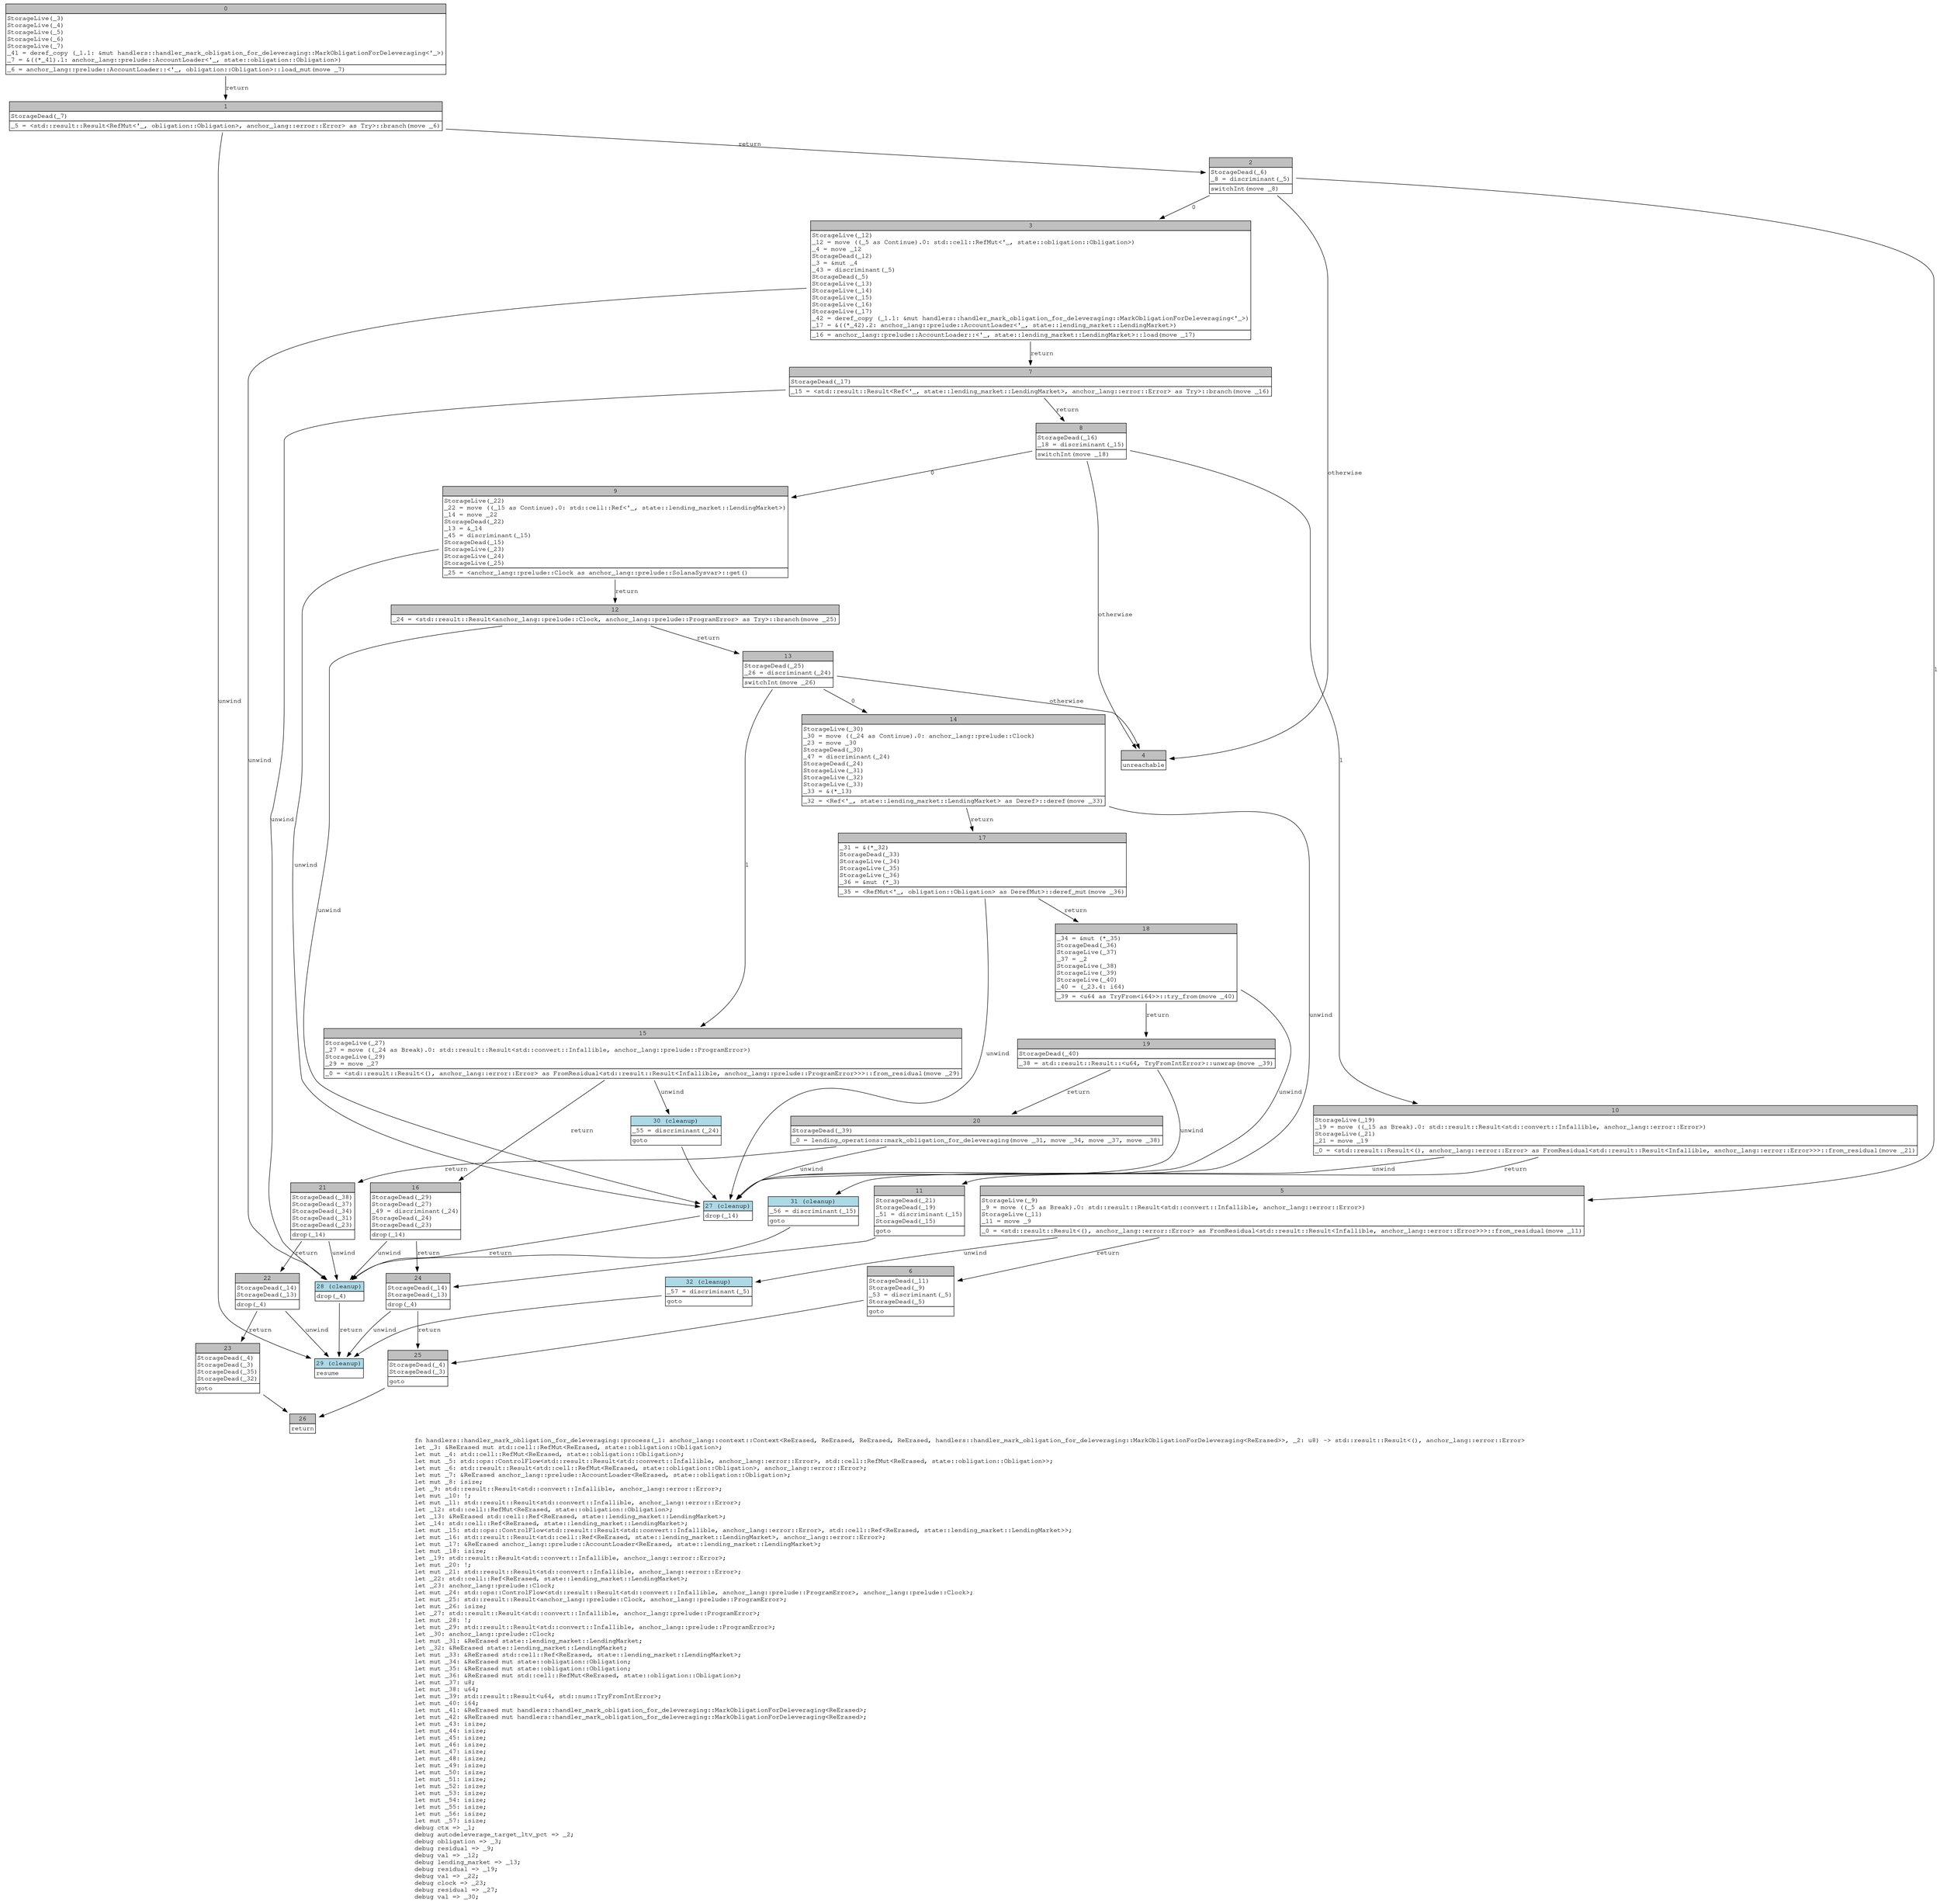 digraph Mir_0_425 {
    graph [fontname="Courier, monospace"];
    node [fontname="Courier, monospace"];
    edge [fontname="Courier, monospace"];
    label=<fn handlers::handler_mark_obligation_for_deleveraging::process(_1: anchor_lang::context::Context&lt;ReErased, ReErased, ReErased, ReErased, handlers::handler_mark_obligation_for_deleveraging::MarkObligationForDeleveraging&lt;ReErased&gt;&gt;, _2: u8) -&gt; std::result::Result&lt;(), anchor_lang::error::Error&gt;<br align="left"/>let _3: &amp;ReErased mut std::cell::RefMut&lt;ReErased, state::obligation::Obligation&gt;;<br align="left"/>let mut _4: std::cell::RefMut&lt;ReErased, state::obligation::Obligation&gt;;<br align="left"/>let mut _5: std::ops::ControlFlow&lt;std::result::Result&lt;std::convert::Infallible, anchor_lang::error::Error&gt;, std::cell::RefMut&lt;ReErased, state::obligation::Obligation&gt;&gt;;<br align="left"/>let mut _6: std::result::Result&lt;std::cell::RefMut&lt;ReErased, state::obligation::Obligation&gt;, anchor_lang::error::Error&gt;;<br align="left"/>let mut _7: &amp;ReErased anchor_lang::prelude::AccountLoader&lt;ReErased, state::obligation::Obligation&gt;;<br align="left"/>let mut _8: isize;<br align="left"/>let _9: std::result::Result&lt;std::convert::Infallible, anchor_lang::error::Error&gt;;<br align="left"/>let mut _10: !;<br align="left"/>let mut _11: std::result::Result&lt;std::convert::Infallible, anchor_lang::error::Error&gt;;<br align="left"/>let _12: std::cell::RefMut&lt;ReErased, state::obligation::Obligation&gt;;<br align="left"/>let _13: &amp;ReErased std::cell::Ref&lt;ReErased, state::lending_market::LendingMarket&gt;;<br align="left"/>let _14: std::cell::Ref&lt;ReErased, state::lending_market::LendingMarket&gt;;<br align="left"/>let mut _15: std::ops::ControlFlow&lt;std::result::Result&lt;std::convert::Infallible, anchor_lang::error::Error&gt;, std::cell::Ref&lt;ReErased, state::lending_market::LendingMarket&gt;&gt;;<br align="left"/>let mut _16: std::result::Result&lt;std::cell::Ref&lt;ReErased, state::lending_market::LendingMarket&gt;, anchor_lang::error::Error&gt;;<br align="left"/>let mut _17: &amp;ReErased anchor_lang::prelude::AccountLoader&lt;ReErased, state::lending_market::LendingMarket&gt;;<br align="left"/>let mut _18: isize;<br align="left"/>let _19: std::result::Result&lt;std::convert::Infallible, anchor_lang::error::Error&gt;;<br align="left"/>let mut _20: !;<br align="left"/>let mut _21: std::result::Result&lt;std::convert::Infallible, anchor_lang::error::Error&gt;;<br align="left"/>let _22: std::cell::Ref&lt;ReErased, state::lending_market::LendingMarket&gt;;<br align="left"/>let _23: anchor_lang::prelude::Clock;<br align="left"/>let mut _24: std::ops::ControlFlow&lt;std::result::Result&lt;std::convert::Infallible, anchor_lang::prelude::ProgramError&gt;, anchor_lang::prelude::Clock&gt;;<br align="left"/>let mut _25: std::result::Result&lt;anchor_lang::prelude::Clock, anchor_lang::prelude::ProgramError&gt;;<br align="left"/>let mut _26: isize;<br align="left"/>let _27: std::result::Result&lt;std::convert::Infallible, anchor_lang::prelude::ProgramError&gt;;<br align="left"/>let mut _28: !;<br align="left"/>let mut _29: std::result::Result&lt;std::convert::Infallible, anchor_lang::prelude::ProgramError&gt;;<br align="left"/>let _30: anchor_lang::prelude::Clock;<br align="left"/>let mut _31: &amp;ReErased state::lending_market::LendingMarket;<br align="left"/>let _32: &amp;ReErased state::lending_market::LendingMarket;<br align="left"/>let mut _33: &amp;ReErased std::cell::Ref&lt;ReErased, state::lending_market::LendingMarket&gt;;<br align="left"/>let mut _34: &amp;ReErased mut state::obligation::Obligation;<br align="left"/>let mut _35: &amp;ReErased mut state::obligation::Obligation;<br align="left"/>let mut _36: &amp;ReErased mut std::cell::RefMut&lt;ReErased, state::obligation::Obligation&gt;;<br align="left"/>let mut _37: u8;<br align="left"/>let mut _38: u64;<br align="left"/>let mut _39: std::result::Result&lt;u64, std::num::TryFromIntError&gt;;<br align="left"/>let mut _40: i64;<br align="left"/>let mut _41: &amp;ReErased mut handlers::handler_mark_obligation_for_deleveraging::MarkObligationForDeleveraging&lt;ReErased&gt;;<br align="left"/>let mut _42: &amp;ReErased mut handlers::handler_mark_obligation_for_deleveraging::MarkObligationForDeleveraging&lt;ReErased&gt;;<br align="left"/>let mut _43: isize;<br align="left"/>let mut _44: isize;<br align="left"/>let mut _45: isize;<br align="left"/>let mut _46: isize;<br align="left"/>let mut _47: isize;<br align="left"/>let mut _48: isize;<br align="left"/>let mut _49: isize;<br align="left"/>let mut _50: isize;<br align="left"/>let mut _51: isize;<br align="left"/>let mut _52: isize;<br align="left"/>let mut _53: isize;<br align="left"/>let mut _54: isize;<br align="left"/>let mut _55: isize;<br align="left"/>let mut _56: isize;<br align="left"/>let mut _57: isize;<br align="left"/>debug ctx =&gt; _1;<br align="left"/>debug autodeleverage_target_ltv_pct =&gt; _2;<br align="left"/>debug obligation =&gt; _3;<br align="left"/>debug residual =&gt; _9;<br align="left"/>debug val =&gt; _12;<br align="left"/>debug lending_market =&gt; _13;<br align="left"/>debug residual =&gt; _19;<br align="left"/>debug val =&gt; _22;<br align="left"/>debug clock =&gt; _23;<br align="left"/>debug residual =&gt; _27;<br align="left"/>debug val =&gt; _30;<br align="left"/>>;
    bb0__0_425 [shape="none", label=<<table border="0" cellborder="1" cellspacing="0"><tr><td bgcolor="gray" align="center" colspan="1">0</td></tr><tr><td align="left" balign="left">StorageLive(_3)<br/>StorageLive(_4)<br/>StorageLive(_5)<br/>StorageLive(_6)<br/>StorageLive(_7)<br/>_41 = deref_copy (_1.1: &amp;mut handlers::handler_mark_obligation_for_deleveraging::MarkObligationForDeleveraging&lt;'_&gt;)<br/>_7 = &amp;((*_41).1: anchor_lang::prelude::AccountLoader&lt;'_, state::obligation::Obligation&gt;)<br/></td></tr><tr><td align="left">_6 = anchor_lang::prelude::AccountLoader::&lt;'_, obligation::Obligation&gt;::load_mut(move _7)</td></tr></table>>];
    bb1__0_425 [shape="none", label=<<table border="0" cellborder="1" cellspacing="0"><tr><td bgcolor="gray" align="center" colspan="1">1</td></tr><tr><td align="left" balign="left">StorageDead(_7)<br/></td></tr><tr><td align="left">_5 = &lt;std::result::Result&lt;RefMut&lt;'_, obligation::Obligation&gt;, anchor_lang::error::Error&gt; as Try&gt;::branch(move _6)</td></tr></table>>];
    bb2__0_425 [shape="none", label=<<table border="0" cellborder="1" cellspacing="0"><tr><td bgcolor="gray" align="center" colspan="1">2</td></tr><tr><td align="left" balign="left">StorageDead(_6)<br/>_8 = discriminant(_5)<br/></td></tr><tr><td align="left">switchInt(move _8)</td></tr></table>>];
    bb3__0_425 [shape="none", label=<<table border="0" cellborder="1" cellspacing="0"><tr><td bgcolor="gray" align="center" colspan="1">3</td></tr><tr><td align="left" balign="left">StorageLive(_12)<br/>_12 = move ((_5 as Continue).0: std::cell::RefMut&lt;'_, state::obligation::Obligation&gt;)<br/>_4 = move _12<br/>StorageDead(_12)<br/>_3 = &amp;mut _4<br/>_43 = discriminant(_5)<br/>StorageDead(_5)<br/>StorageLive(_13)<br/>StorageLive(_14)<br/>StorageLive(_15)<br/>StorageLive(_16)<br/>StorageLive(_17)<br/>_42 = deref_copy (_1.1: &amp;mut handlers::handler_mark_obligation_for_deleveraging::MarkObligationForDeleveraging&lt;'_&gt;)<br/>_17 = &amp;((*_42).2: anchor_lang::prelude::AccountLoader&lt;'_, state::lending_market::LendingMarket&gt;)<br/></td></tr><tr><td align="left">_16 = anchor_lang::prelude::AccountLoader::&lt;'_, state::lending_market::LendingMarket&gt;::load(move _17)</td></tr></table>>];
    bb4__0_425 [shape="none", label=<<table border="0" cellborder="1" cellspacing="0"><tr><td bgcolor="gray" align="center" colspan="1">4</td></tr><tr><td align="left">unreachable</td></tr></table>>];
    bb5__0_425 [shape="none", label=<<table border="0" cellborder="1" cellspacing="0"><tr><td bgcolor="gray" align="center" colspan="1">5</td></tr><tr><td align="left" balign="left">StorageLive(_9)<br/>_9 = move ((_5 as Break).0: std::result::Result&lt;std::convert::Infallible, anchor_lang::error::Error&gt;)<br/>StorageLive(_11)<br/>_11 = move _9<br/></td></tr><tr><td align="left">_0 = &lt;std::result::Result&lt;(), anchor_lang::error::Error&gt; as FromResidual&lt;std::result::Result&lt;Infallible, anchor_lang::error::Error&gt;&gt;&gt;::from_residual(move _11)</td></tr></table>>];
    bb6__0_425 [shape="none", label=<<table border="0" cellborder="1" cellspacing="0"><tr><td bgcolor="gray" align="center" colspan="1">6</td></tr><tr><td align="left" balign="left">StorageDead(_11)<br/>StorageDead(_9)<br/>_53 = discriminant(_5)<br/>StorageDead(_5)<br/></td></tr><tr><td align="left">goto</td></tr></table>>];
    bb7__0_425 [shape="none", label=<<table border="0" cellborder="1" cellspacing="0"><tr><td bgcolor="gray" align="center" colspan="1">7</td></tr><tr><td align="left" balign="left">StorageDead(_17)<br/></td></tr><tr><td align="left">_15 = &lt;std::result::Result&lt;Ref&lt;'_, state::lending_market::LendingMarket&gt;, anchor_lang::error::Error&gt; as Try&gt;::branch(move _16)</td></tr></table>>];
    bb8__0_425 [shape="none", label=<<table border="0" cellborder="1" cellspacing="0"><tr><td bgcolor="gray" align="center" colspan="1">8</td></tr><tr><td align="left" balign="left">StorageDead(_16)<br/>_18 = discriminant(_15)<br/></td></tr><tr><td align="left">switchInt(move _18)</td></tr></table>>];
    bb9__0_425 [shape="none", label=<<table border="0" cellborder="1" cellspacing="0"><tr><td bgcolor="gray" align="center" colspan="1">9</td></tr><tr><td align="left" balign="left">StorageLive(_22)<br/>_22 = move ((_15 as Continue).0: std::cell::Ref&lt;'_, state::lending_market::LendingMarket&gt;)<br/>_14 = move _22<br/>StorageDead(_22)<br/>_13 = &amp;_14<br/>_45 = discriminant(_15)<br/>StorageDead(_15)<br/>StorageLive(_23)<br/>StorageLive(_24)<br/>StorageLive(_25)<br/></td></tr><tr><td align="left">_25 = &lt;anchor_lang::prelude::Clock as anchor_lang::prelude::SolanaSysvar&gt;::get()</td></tr></table>>];
    bb10__0_425 [shape="none", label=<<table border="0" cellborder="1" cellspacing="0"><tr><td bgcolor="gray" align="center" colspan="1">10</td></tr><tr><td align="left" balign="left">StorageLive(_19)<br/>_19 = move ((_15 as Break).0: std::result::Result&lt;std::convert::Infallible, anchor_lang::error::Error&gt;)<br/>StorageLive(_21)<br/>_21 = move _19<br/></td></tr><tr><td align="left">_0 = &lt;std::result::Result&lt;(), anchor_lang::error::Error&gt; as FromResidual&lt;std::result::Result&lt;Infallible, anchor_lang::error::Error&gt;&gt;&gt;::from_residual(move _21)</td></tr></table>>];
    bb11__0_425 [shape="none", label=<<table border="0" cellborder="1" cellspacing="0"><tr><td bgcolor="gray" align="center" colspan="1">11</td></tr><tr><td align="left" balign="left">StorageDead(_21)<br/>StorageDead(_19)<br/>_51 = discriminant(_15)<br/>StorageDead(_15)<br/></td></tr><tr><td align="left">goto</td></tr></table>>];
    bb12__0_425 [shape="none", label=<<table border="0" cellborder="1" cellspacing="0"><tr><td bgcolor="gray" align="center" colspan="1">12</td></tr><tr><td align="left">_24 = &lt;std::result::Result&lt;anchor_lang::prelude::Clock, anchor_lang::prelude::ProgramError&gt; as Try&gt;::branch(move _25)</td></tr></table>>];
    bb13__0_425 [shape="none", label=<<table border="0" cellborder="1" cellspacing="0"><tr><td bgcolor="gray" align="center" colspan="1">13</td></tr><tr><td align="left" balign="left">StorageDead(_25)<br/>_26 = discriminant(_24)<br/></td></tr><tr><td align="left">switchInt(move _26)</td></tr></table>>];
    bb14__0_425 [shape="none", label=<<table border="0" cellborder="1" cellspacing="0"><tr><td bgcolor="gray" align="center" colspan="1">14</td></tr><tr><td align="left" balign="left">StorageLive(_30)<br/>_30 = move ((_24 as Continue).0: anchor_lang::prelude::Clock)<br/>_23 = move _30<br/>StorageDead(_30)<br/>_47 = discriminant(_24)<br/>StorageDead(_24)<br/>StorageLive(_31)<br/>StorageLive(_32)<br/>StorageLive(_33)<br/>_33 = &amp;(*_13)<br/></td></tr><tr><td align="left">_32 = &lt;Ref&lt;'_, state::lending_market::LendingMarket&gt; as Deref&gt;::deref(move _33)</td></tr></table>>];
    bb15__0_425 [shape="none", label=<<table border="0" cellborder="1" cellspacing="0"><tr><td bgcolor="gray" align="center" colspan="1">15</td></tr><tr><td align="left" balign="left">StorageLive(_27)<br/>_27 = move ((_24 as Break).0: std::result::Result&lt;std::convert::Infallible, anchor_lang::prelude::ProgramError&gt;)<br/>StorageLive(_29)<br/>_29 = move _27<br/></td></tr><tr><td align="left">_0 = &lt;std::result::Result&lt;(), anchor_lang::error::Error&gt; as FromResidual&lt;std::result::Result&lt;Infallible, anchor_lang::prelude::ProgramError&gt;&gt;&gt;::from_residual(move _29)</td></tr></table>>];
    bb16__0_425 [shape="none", label=<<table border="0" cellborder="1" cellspacing="0"><tr><td bgcolor="gray" align="center" colspan="1">16</td></tr><tr><td align="left" balign="left">StorageDead(_29)<br/>StorageDead(_27)<br/>_49 = discriminant(_24)<br/>StorageDead(_24)<br/>StorageDead(_23)<br/></td></tr><tr><td align="left">drop(_14)</td></tr></table>>];
    bb17__0_425 [shape="none", label=<<table border="0" cellborder="1" cellspacing="0"><tr><td bgcolor="gray" align="center" colspan="1">17</td></tr><tr><td align="left" balign="left">_31 = &amp;(*_32)<br/>StorageDead(_33)<br/>StorageLive(_34)<br/>StorageLive(_35)<br/>StorageLive(_36)<br/>_36 = &amp;mut (*_3)<br/></td></tr><tr><td align="left">_35 = &lt;RefMut&lt;'_, obligation::Obligation&gt; as DerefMut&gt;::deref_mut(move _36)</td></tr></table>>];
    bb18__0_425 [shape="none", label=<<table border="0" cellborder="1" cellspacing="0"><tr><td bgcolor="gray" align="center" colspan="1">18</td></tr><tr><td align="left" balign="left">_34 = &amp;mut (*_35)<br/>StorageDead(_36)<br/>StorageLive(_37)<br/>_37 = _2<br/>StorageLive(_38)<br/>StorageLive(_39)<br/>StorageLive(_40)<br/>_40 = (_23.4: i64)<br/></td></tr><tr><td align="left">_39 = &lt;u64 as TryFrom&lt;i64&gt;&gt;::try_from(move _40)</td></tr></table>>];
    bb19__0_425 [shape="none", label=<<table border="0" cellborder="1" cellspacing="0"><tr><td bgcolor="gray" align="center" colspan="1">19</td></tr><tr><td align="left" balign="left">StorageDead(_40)<br/></td></tr><tr><td align="left">_38 = std::result::Result::&lt;u64, TryFromIntError&gt;::unwrap(move _39)</td></tr></table>>];
    bb20__0_425 [shape="none", label=<<table border="0" cellborder="1" cellspacing="0"><tr><td bgcolor="gray" align="center" colspan="1">20</td></tr><tr><td align="left" balign="left">StorageDead(_39)<br/></td></tr><tr><td align="left">_0 = lending_operations::mark_obligation_for_deleveraging(move _31, move _34, move _37, move _38)</td></tr></table>>];
    bb21__0_425 [shape="none", label=<<table border="0" cellborder="1" cellspacing="0"><tr><td bgcolor="gray" align="center" colspan="1">21</td></tr><tr><td align="left" balign="left">StorageDead(_38)<br/>StorageDead(_37)<br/>StorageDead(_34)<br/>StorageDead(_31)<br/>StorageDead(_23)<br/></td></tr><tr><td align="left">drop(_14)</td></tr></table>>];
    bb22__0_425 [shape="none", label=<<table border="0" cellborder="1" cellspacing="0"><tr><td bgcolor="gray" align="center" colspan="1">22</td></tr><tr><td align="left" balign="left">StorageDead(_14)<br/>StorageDead(_13)<br/></td></tr><tr><td align="left">drop(_4)</td></tr></table>>];
    bb23__0_425 [shape="none", label=<<table border="0" cellborder="1" cellspacing="0"><tr><td bgcolor="gray" align="center" colspan="1">23</td></tr><tr><td align="left" balign="left">StorageDead(_4)<br/>StorageDead(_3)<br/>StorageDead(_35)<br/>StorageDead(_32)<br/></td></tr><tr><td align="left">goto</td></tr></table>>];
    bb24__0_425 [shape="none", label=<<table border="0" cellborder="1" cellspacing="0"><tr><td bgcolor="gray" align="center" colspan="1">24</td></tr><tr><td align="left" balign="left">StorageDead(_14)<br/>StorageDead(_13)<br/></td></tr><tr><td align="left">drop(_4)</td></tr></table>>];
    bb25__0_425 [shape="none", label=<<table border="0" cellborder="1" cellspacing="0"><tr><td bgcolor="gray" align="center" colspan="1">25</td></tr><tr><td align="left" balign="left">StorageDead(_4)<br/>StorageDead(_3)<br/></td></tr><tr><td align="left">goto</td></tr></table>>];
    bb26__0_425 [shape="none", label=<<table border="0" cellborder="1" cellspacing="0"><tr><td bgcolor="gray" align="center" colspan="1">26</td></tr><tr><td align="left">return</td></tr></table>>];
    bb27__0_425 [shape="none", label=<<table border="0" cellborder="1" cellspacing="0"><tr><td bgcolor="lightblue" align="center" colspan="1">27 (cleanup)</td></tr><tr><td align="left">drop(_14)</td></tr></table>>];
    bb28__0_425 [shape="none", label=<<table border="0" cellborder="1" cellspacing="0"><tr><td bgcolor="lightblue" align="center" colspan="1">28 (cleanup)</td></tr><tr><td align="left">drop(_4)</td></tr></table>>];
    bb29__0_425 [shape="none", label=<<table border="0" cellborder="1" cellspacing="0"><tr><td bgcolor="lightblue" align="center" colspan="1">29 (cleanup)</td></tr><tr><td align="left">resume</td></tr></table>>];
    bb30__0_425 [shape="none", label=<<table border="0" cellborder="1" cellspacing="0"><tr><td bgcolor="lightblue" align="center" colspan="1">30 (cleanup)</td></tr><tr><td align="left" balign="left">_55 = discriminant(_24)<br/></td></tr><tr><td align="left">goto</td></tr></table>>];
    bb31__0_425 [shape="none", label=<<table border="0" cellborder="1" cellspacing="0"><tr><td bgcolor="lightblue" align="center" colspan="1">31 (cleanup)</td></tr><tr><td align="left" balign="left">_56 = discriminant(_15)<br/></td></tr><tr><td align="left">goto</td></tr></table>>];
    bb32__0_425 [shape="none", label=<<table border="0" cellborder="1" cellspacing="0"><tr><td bgcolor="lightblue" align="center" colspan="1">32 (cleanup)</td></tr><tr><td align="left" balign="left">_57 = discriminant(_5)<br/></td></tr><tr><td align="left">goto</td></tr></table>>];
    bb0__0_425 -> bb1__0_425 [label="return"];
    bb1__0_425 -> bb2__0_425 [label="return"];
    bb1__0_425 -> bb29__0_425 [label="unwind"];
    bb2__0_425 -> bb3__0_425 [label="0"];
    bb2__0_425 -> bb5__0_425 [label="1"];
    bb2__0_425 -> bb4__0_425 [label="otherwise"];
    bb3__0_425 -> bb7__0_425 [label="return"];
    bb3__0_425 -> bb28__0_425 [label="unwind"];
    bb5__0_425 -> bb6__0_425 [label="return"];
    bb5__0_425 -> bb32__0_425 [label="unwind"];
    bb6__0_425 -> bb25__0_425 [label=""];
    bb7__0_425 -> bb8__0_425 [label="return"];
    bb7__0_425 -> bb28__0_425 [label="unwind"];
    bb8__0_425 -> bb9__0_425 [label="0"];
    bb8__0_425 -> bb10__0_425 [label="1"];
    bb8__0_425 -> bb4__0_425 [label="otherwise"];
    bb9__0_425 -> bb12__0_425 [label="return"];
    bb9__0_425 -> bb27__0_425 [label="unwind"];
    bb10__0_425 -> bb11__0_425 [label="return"];
    bb10__0_425 -> bb31__0_425 [label="unwind"];
    bb11__0_425 -> bb24__0_425 [label=""];
    bb12__0_425 -> bb13__0_425 [label="return"];
    bb12__0_425 -> bb27__0_425 [label="unwind"];
    bb13__0_425 -> bb14__0_425 [label="0"];
    bb13__0_425 -> bb15__0_425 [label="1"];
    bb13__0_425 -> bb4__0_425 [label="otherwise"];
    bb14__0_425 -> bb17__0_425 [label="return"];
    bb14__0_425 -> bb27__0_425 [label="unwind"];
    bb15__0_425 -> bb16__0_425 [label="return"];
    bb15__0_425 -> bb30__0_425 [label="unwind"];
    bb16__0_425 -> bb24__0_425 [label="return"];
    bb16__0_425 -> bb28__0_425 [label="unwind"];
    bb17__0_425 -> bb18__0_425 [label="return"];
    bb17__0_425 -> bb27__0_425 [label="unwind"];
    bb18__0_425 -> bb19__0_425 [label="return"];
    bb18__0_425 -> bb27__0_425 [label="unwind"];
    bb19__0_425 -> bb20__0_425 [label="return"];
    bb19__0_425 -> bb27__0_425 [label="unwind"];
    bb20__0_425 -> bb21__0_425 [label="return"];
    bb20__0_425 -> bb27__0_425 [label="unwind"];
    bb21__0_425 -> bb22__0_425 [label="return"];
    bb21__0_425 -> bb28__0_425 [label="unwind"];
    bb22__0_425 -> bb23__0_425 [label="return"];
    bb22__0_425 -> bb29__0_425 [label="unwind"];
    bb23__0_425 -> bb26__0_425 [label=""];
    bb24__0_425 -> bb25__0_425 [label="return"];
    bb24__0_425 -> bb29__0_425 [label="unwind"];
    bb25__0_425 -> bb26__0_425 [label=""];
    bb27__0_425 -> bb28__0_425 [label="return"];
    bb28__0_425 -> bb29__0_425 [label="return"];
    bb30__0_425 -> bb27__0_425 [label=""];
    bb31__0_425 -> bb28__0_425 [label=""];
    bb32__0_425 -> bb29__0_425 [label=""];
}
